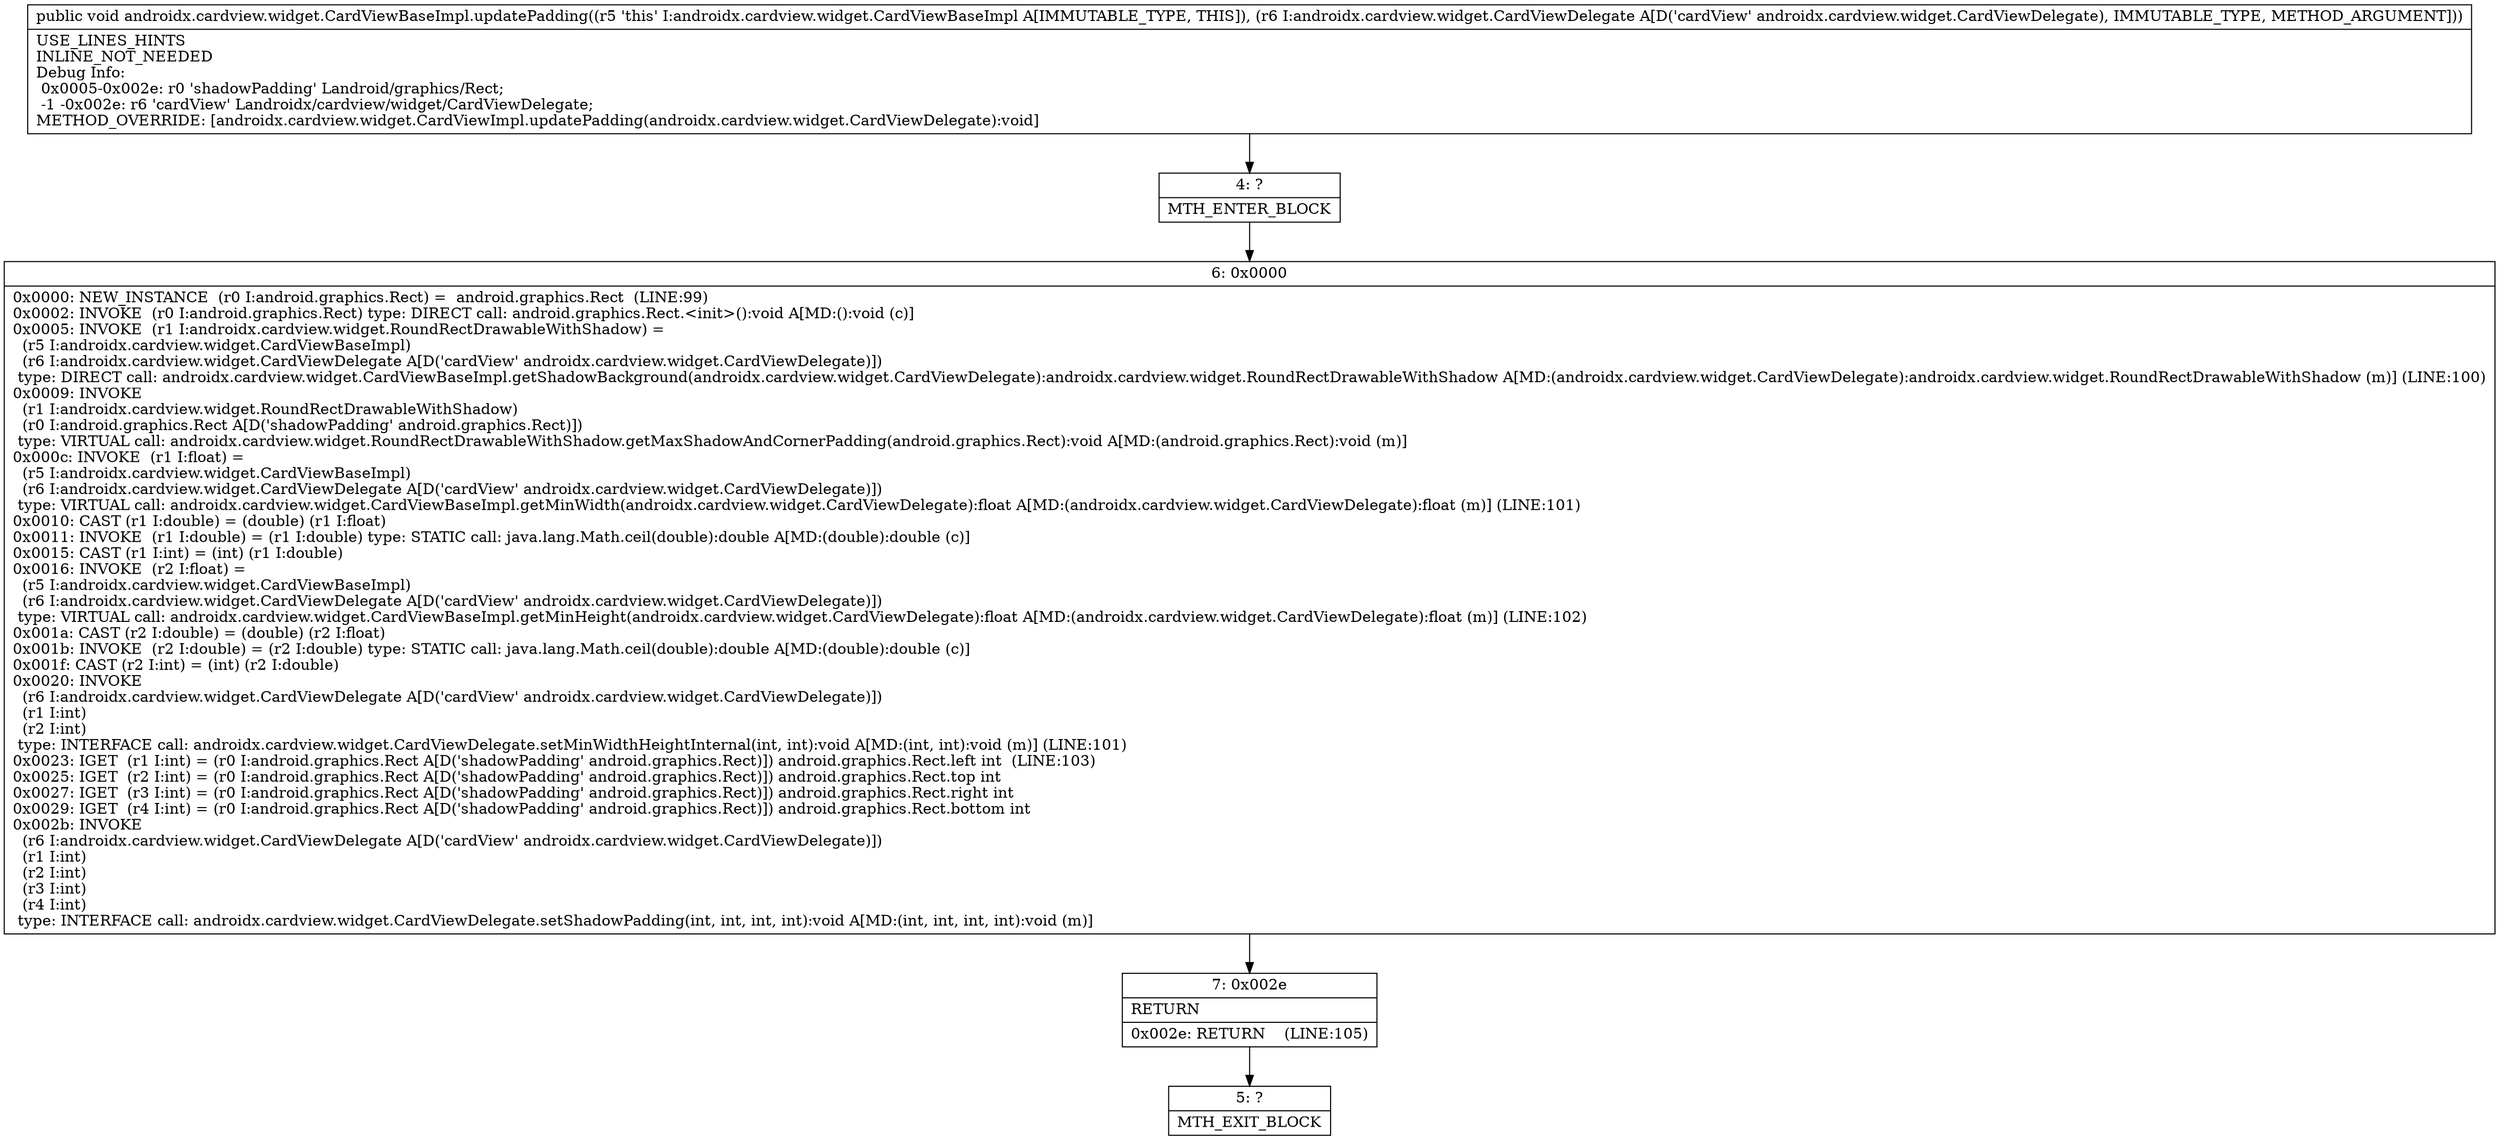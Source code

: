 digraph "CFG forandroidx.cardview.widget.CardViewBaseImpl.updatePadding(Landroidx\/cardview\/widget\/CardViewDelegate;)V" {
Node_4 [shape=record,label="{4\:\ ?|MTH_ENTER_BLOCK\l}"];
Node_6 [shape=record,label="{6\:\ 0x0000|0x0000: NEW_INSTANCE  (r0 I:android.graphics.Rect) =  android.graphics.Rect  (LINE:99)\l0x0002: INVOKE  (r0 I:android.graphics.Rect) type: DIRECT call: android.graphics.Rect.\<init\>():void A[MD:():void (c)]\l0x0005: INVOKE  (r1 I:androidx.cardview.widget.RoundRectDrawableWithShadow) = \l  (r5 I:androidx.cardview.widget.CardViewBaseImpl)\l  (r6 I:androidx.cardview.widget.CardViewDelegate A[D('cardView' androidx.cardview.widget.CardViewDelegate)])\l type: DIRECT call: androidx.cardview.widget.CardViewBaseImpl.getShadowBackground(androidx.cardview.widget.CardViewDelegate):androidx.cardview.widget.RoundRectDrawableWithShadow A[MD:(androidx.cardview.widget.CardViewDelegate):androidx.cardview.widget.RoundRectDrawableWithShadow (m)] (LINE:100)\l0x0009: INVOKE  \l  (r1 I:androidx.cardview.widget.RoundRectDrawableWithShadow)\l  (r0 I:android.graphics.Rect A[D('shadowPadding' android.graphics.Rect)])\l type: VIRTUAL call: androidx.cardview.widget.RoundRectDrawableWithShadow.getMaxShadowAndCornerPadding(android.graphics.Rect):void A[MD:(android.graphics.Rect):void (m)]\l0x000c: INVOKE  (r1 I:float) = \l  (r5 I:androidx.cardview.widget.CardViewBaseImpl)\l  (r6 I:androidx.cardview.widget.CardViewDelegate A[D('cardView' androidx.cardview.widget.CardViewDelegate)])\l type: VIRTUAL call: androidx.cardview.widget.CardViewBaseImpl.getMinWidth(androidx.cardview.widget.CardViewDelegate):float A[MD:(androidx.cardview.widget.CardViewDelegate):float (m)] (LINE:101)\l0x0010: CAST (r1 I:double) = (double) (r1 I:float) \l0x0011: INVOKE  (r1 I:double) = (r1 I:double) type: STATIC call: java.lang.Math.ceil(double):double A[MD:(double):double (c)]\l0x0015: CAST (r1 I:int) = (int) (r1 I:double) \l0x0016: INVOKE  (r2 I:float) = \l  (r5 I:androidx.cardview.widget.CardViewBaseImpl)\l  (r6 I:androidx.cardview.widget.CardViewDelegate A[D('cardView' androidx.cardview.widget.CardViewDelegate)])\l type: VIRTUAL call: androidx.cardview.widget.CardViewBaseImpl.getMinHeight(androidx.cardview.widget.CardViewDelegate):float A[MD:(androidx.cardview.widget.CardViewDelegate):float (m)] (LINE:102)\l0x001a: CAST (r2 I:double) = (double) (r2 I:float) \l0x001b: INVOKE  (r2 I:double) = (r2 I:double) type: STATIC call: java.lang.Math.ceil(double):double A[MD:(double):double (c)]\l0x001f: CAST (r2 I:int) = (int) (r2 I:double) \l0x0020: INVOKE  \l  (r6 I:androidx.cardview.widget.CardViewDelegate A[D('cardView' androidx.cardview.widget.CardViewDelegate)])\l  (r1 I:int)\l  (r2 I:int)\l type: INTERFACE call: androidx.cardview.widget.CardViewDelegate.setMinWidthHeightInternal(int, int):void A[MD:(int, int):void (m)] (LINE:101)\l0x0023: IGET  (r1 I:int) = (r0 I:android.graphics.Rect A[D('shadowPadding' android.graphics.Rect)]) android.graphics.Rect.left int  (LINE:103)\l0x0025: IGET  (r2 I:int) = (r0 I:android.graphics.Rect A[D('shadowPadding' android.graphics.Rect)]) android.graphics.Rect.top int \l0x0027: IGET  (r3 I:int) = (r0 I:android.graphics.Rect A[D('shadowPadding' android.graphics.Rect)]) android.graphics.Rect.right int \l0x0029: IGET  (r4 I:int) = (r0 I:android.graphics.Rect A[D('shadowPadding' android.graphics.Rect)]) android.graphics.Rect.bottom int \l0x002b: INVOKE  \l  (r6 I:androidx.cardview.widget.CardViewDelegate A[D('cardView' androidx.cardview.widget.CardViewDelegate)])\l  (r1 I:int)\l  (r2 I:int)\l  (r3 I:int)\l  (r4 I:int)\l type: INTERFACE call: androidx.cardview.widget.CardViewDelegate.setShadowPadding(int, int, int, int):void A[MD:(int, int, int, int):void (m)]\l}"];
Node_7 [shape=record,label="{7\:\ 0x002e|RETURN\l|0x002e: RETURN    (LINE:105)\l}"];
Node_5 [shape=record,label="{5\:\ ?|MTH_EXIT_BLOCK\l}"];
MethodNode[shape=record,label="{public void androidx.cardview.widget.CardViewBaseImpl.updatePadding((r5 'this' I:androidx.cardview.widget.CardViewBaseImpl A[IMMUTABLE_TYPE, THIS]), (r6 I:androidx.cardview.widget.CardViewDelegate A[D('cardView' androidx.cardview.widget.CardViewDelegate), IMMUTABLE_TYPE, METHOD_ARGUMENT]))  | USE_LINES_HINTS\lINLINE_NOT_NEEDED\lDebug Info:\l  0x0005\-0x002e: r0 'shadowPadding' Landroid\/graphics\/Rect;\l  \-1 \-0x002e: r6 'cardView' Landroidx\/cardview\/widget\/CardViewDelegate;\lMETHOD_OVERRIDE: [androidx.cardview.widget.CardViewImpl.updatePadding(androidx.cardview.widget.CardViewDelegate):void]\l}"];
MethodNode -> Node_4;Node_4 -> Node_6;
Node_6 -> Node_7;
Node_7 -> Node_5;
}

